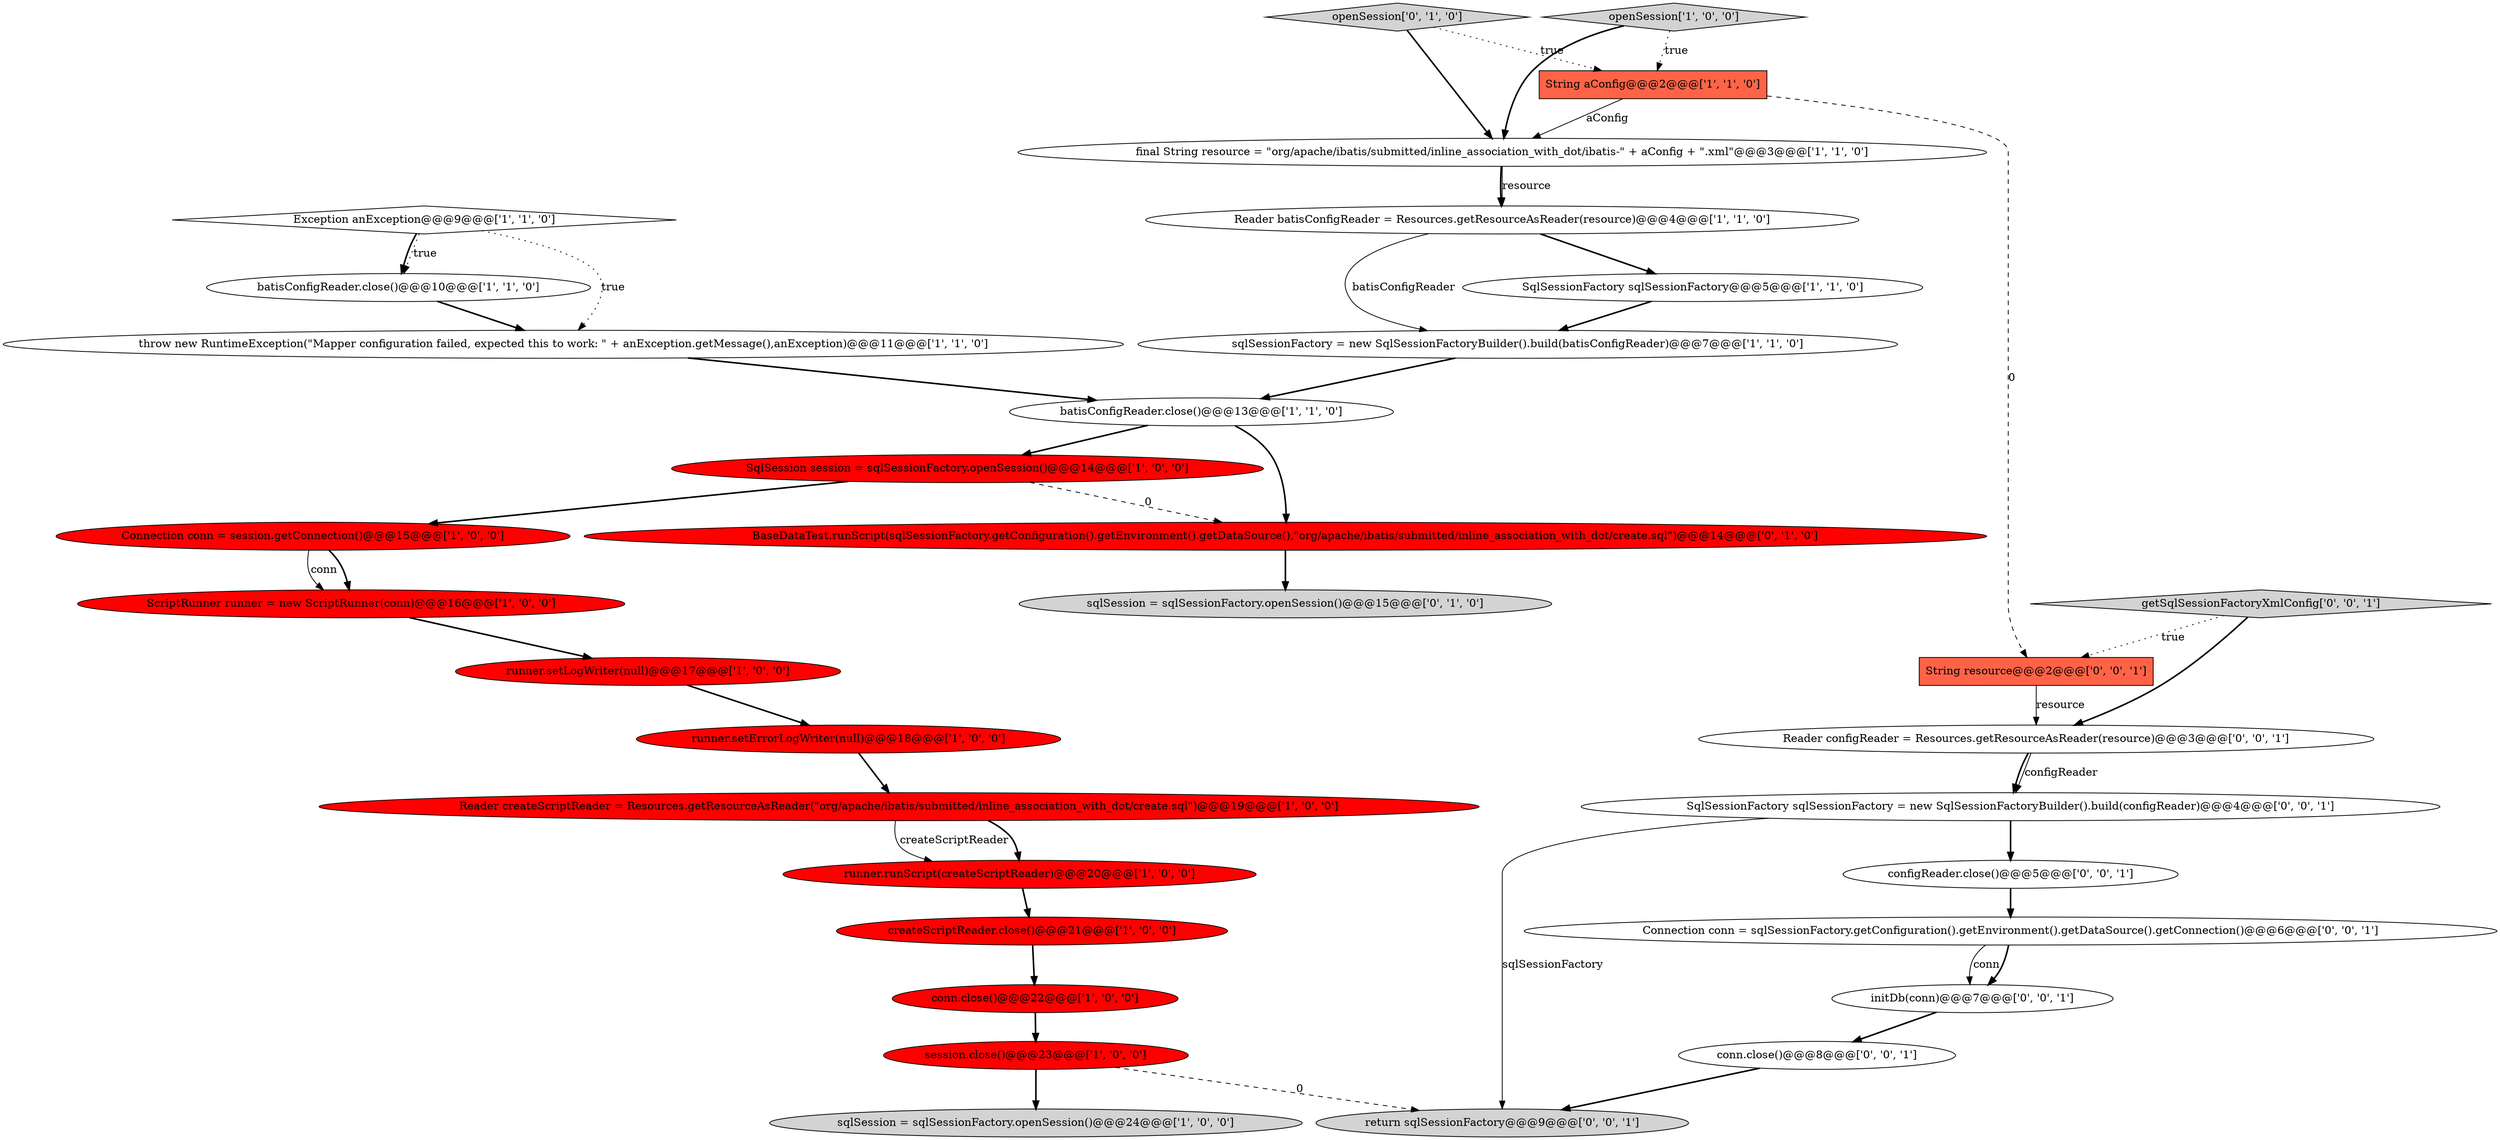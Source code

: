 digraph {
16 [style = filled, label = "Exception anException@@@9@@@['1', '1', '0']", fillcolor = white, shape = diamond image = "AAA0AAABBB1BBB"];
8 [style = filled, label = "String aConfig@@@2@@@['1', '1', '0']", fillcolor = tomato, shape = box image = "AAA0AAABBB1BBB"];
13 [style = filled, label = "Reader batisConfigReader = Resources.getResourceAsReader(resource)@@@4@@@['1', '1', '0']", fillcolor = white, shape = ellipse image = "AAA0AAABBB1BBB"];
17 [style = filled, label = "sqlSession = sqlSessionFactory.openSession()@@@24@@@['1', '0', '0']", fillcolor = lightgray, shape = ellipse image = "AAA0AAABBB1BBB"];
27 [style = filled, label = "String resource@@@2@@@['0', '0', '1']", fillcolor = tomato, shape = box image = "AAA0AAABBB3BBB"];
14 [style = filled, label = "runner.runScript(createScriptReader)@@@20@@@['1', '0', '0']", fillcolor = red, shape = ellipse image = "AAA1AAABBB1BBB"];
1 [style = filled, label = "SqlSession session = sqlSessionFactory.openSession()@@@14@@@['1', '0', '0']", fillcolor = red, shape = ellipse image = "AAA1AAABBB1BBB"];
31 [style = filled, label = "initDb(conn)@@@7@@@['0', '0', '1']", fillcolor = white, shape = ellipse image = "AAA0AAABBB3BBB"];
9 [style = filled, label = "SqlSessionFactory sqlSessionFactory@@@5@@@['1', '1', '0']", fillcolor = white, shape = ellipse image = "AAA0AAABBB1BBB"];
18 [style = filled, label = "Connection conn = session.getConnection()@@@15@@@['1', '0', '0']", fillcolor = red, shape = ellipse image = "AAA1AAABBB1BBB"];
12 [style = filled, label = "Reader createScriptReader = Resources.getResourceAsReader(\"org/apache/ibatis/submitted/inline_association_with_dot/create.sql\")@@@19@@@['1', '0', '0']", fillcolor = red, shape = ellipse image = "AAA1AAABBB1BBB"];
21 [style = filled, label = "sqlSession = sqlSessionFactory.openSession()@@@15@@@['0', '1', '0']", fillcolor = lightgray, shape = ellipse image = "AAA0AAABBB2BBB"];
6 [style = filled, label = "final String resource = \"org/apache/ibatis/submitted/inline_association_with_dot/ibatis-\" + aConfig + \".xml\"@@@3@@@['1', '1', '0']", fillcolor = white, shape = ellipse image = "AAA0AAABBB1BBB"];
2 [style = filled, label = "ScriptRunner runner = new ScriptRunner(conn)@@@16@@@['1', '0', '0']", fillcolor = red, shape = ellipse image = "AAA1AAABBB1BBB"];
3 [style = filled, label = "session.close()@@@23@@@['1', '0', '0']", fillcolor = red, shape = ellipse image = "AAA1AAABBB1BBB"];
22 [style = filled, label = "openSession['0', '1', '0']", fillcolor = lightgray, shape = diamond image = "AAA0AAABBB2BBB"];
4 [style = filled, label = "throw new RuntimeException(\"Mapper configuration failed, expected this to work: \" + anException.getMessage(),anException)@@@11@@@['1', '1', '0']", fillcolor = white, shape = ellipse image = "AAA0AAABBB1BBB"];
7 [style = filled, label = "batisConfigReader.close()@@@10@@@['1', '1', '0']", fillcolor = white, shape = ellipse image = "AAA0AAABBB1BBB"];
30 [style = filled, label = "Connection conn = sqlSessionFactory.getConfiguration().getEnvironment().getDataSource().getConnection()@@@6@@@['0', '0', '1']", fillcolor = white, shape = ellipse image = "AAA0AAABBB3BBB"];
29 [style = filled, label = "SqlSessionFactory sqlSessionFactory = new SqlSessionFactoryBuilder().build(configReader)@@@4@@@['0', '0', '1']", fillcolor = white, shape = ellipse image = "AAA0AAABBB3BBB"];
20 [style = filled, label = "conn.close()@@@22@@@['1', '0', '0']", fillcolor = red, shape = ellipse image = "AAA1AAABBB1BBB"];
10 [style = filled, label = "sqlSessionFactory = new SqlSessionFactoryBuilder().build(batisConfigReader)@@@7@@@['1', '1', '0']", fillcolor = white, shape = ellipse image = "AAA0AAABBB1BBB"];
32 [style = filled, label = "getSqlSessionFactoryXmlConfig['0', '0', '1']", fillcolor = lightgray, shape = diamond image = "AAA0AAABBB3BBB"];
0 [style = filled, label = "batisConfigReader.close()@@@13@@@['1', '1', '0']", fillcolor = white, shape = ellipse image = "AAA0AAABBB1BBB"];
19 [style = filled, label = "openSession['1', '0', '0']", fillcolor = lightgray, shape = diamond image = "AAA0AAABBB1BBB"];
5 [style = filled, label = "runner.setErrorLogWriter(null)@@@18@@@['1', '0', '0']", fillcolor = red, shape = ellipse image = "AAA1AAABBB1BBB"];
26 [style = filled, label = "Reader configReader = Resources.getResourceAsReader(resource)@@@3@@@['0', '0', '1']", fillcolor = white, shape = ellipse image = "AAA0AAABBB3BBB"];
24 [style = filled, label = "configReader.close()@@@5@@@['0', '0', '1']", fillcolor = white, shape = ellipse image = "AAA0AAABBB3BBB"];
28 [style = filled, label = "return sqlSessionFactory@@@9@@@['0', '0', '1']", fillcolor = lightgray, shape = ellipse image = "AAA0AAABBB3BBB"];
15 [style = filled, label = "createScriptReader.close()@@@21@@@['1', '0', '0']", fillcolor = red, shape = ellipse image = "AAA1AAABBB1BBB"];
23 [style = filled, label = "BaseDataTest.runScript(sqlSessionFactory.getConfiguration().getEnvironment().getDataSource(),\"org/apache/ibatis/submitted/inline_association_with_dot/create.sql\")@@@14@@@['0', '1', '0']", fillcolor = red, shape = ellipse image = "AAA1AAABBB2BBB"];
11 [style = filled, label = "runner.setLogWriter(null)@@@17@@@['1', '0', '0']", fillcolor = red, shape = ellipse image = "AAA1AAABBB1BBB"];
25 [style = filled, label = "conn.close()@@@8@@@['0', '0', '1']", fillcolor = white, shape = ellipse image = "AAA0AAABBB3BBB"];
27->26 [style = solid, label="resource"];
29->28 [style = solid, label="sqlSessionFactory"];
25->28 [style = bold, label=""];
31->25 [style = bold, label=""];
3->28 [style = dashed, label="0"];
26->29 [style = bold, label=""];
12->14 [style = solid, label="createScriptReader"];
16->7 [style = bold, label=""];
1->18 [style = bold, label=""];
20->3 [style = bold, label=""];
7->4 [style = bold, label=""];
9->10 [style = bold, label=""];
18->2 [style = bold, label=""];
19->6 [style = bold, label=""];
16->4 [style = dotted, label="true"];
30->31 [style = solid, label="conn"];
32->26 [style = bold, label=""];
19->8 [style = dotted, label="true"];
26->29 [style = solid, label="configReader"];
4->0 [style = bold, label=""];
24->30 [style = bold, label=""];
16->7 [style = dotted, label="true"];
11->5 [style = bold, label=""];
32->27 [style = dotted, label="true"];
22->8 [style = dotted, label="true"];
6->13 [style = solid, label="resource"];
0->23 [style = bold, label=""];
23->21 [style = bold, label=""];
5->12 [style = bold, label=""];
30->31 [style = bold, label=""];
0->1 [style = bold, label=""];
15->20 [style = bold, label=""];
6->13 [style = bold, label=""];
10->0 [style = bold, label=""];
12->14 [style = bold, label=""];
3->17 [style = bold, label=""];
8->27 [style = dashed, label="0"];
14->15 [style = bold, label=""];
13->10 [style = solid, label="batisConfigReader"];
13->9 [style = bold, label=""];
18->2 [style = solid, label="conn"];
29->24 [style = bold, label=""];
1->23 [style = dashed, label="0"];
8->6 [style = solid, label="aConfig"];
2->11 [style = bold, label=""];
22->6 [style = bold, label=""];
}
